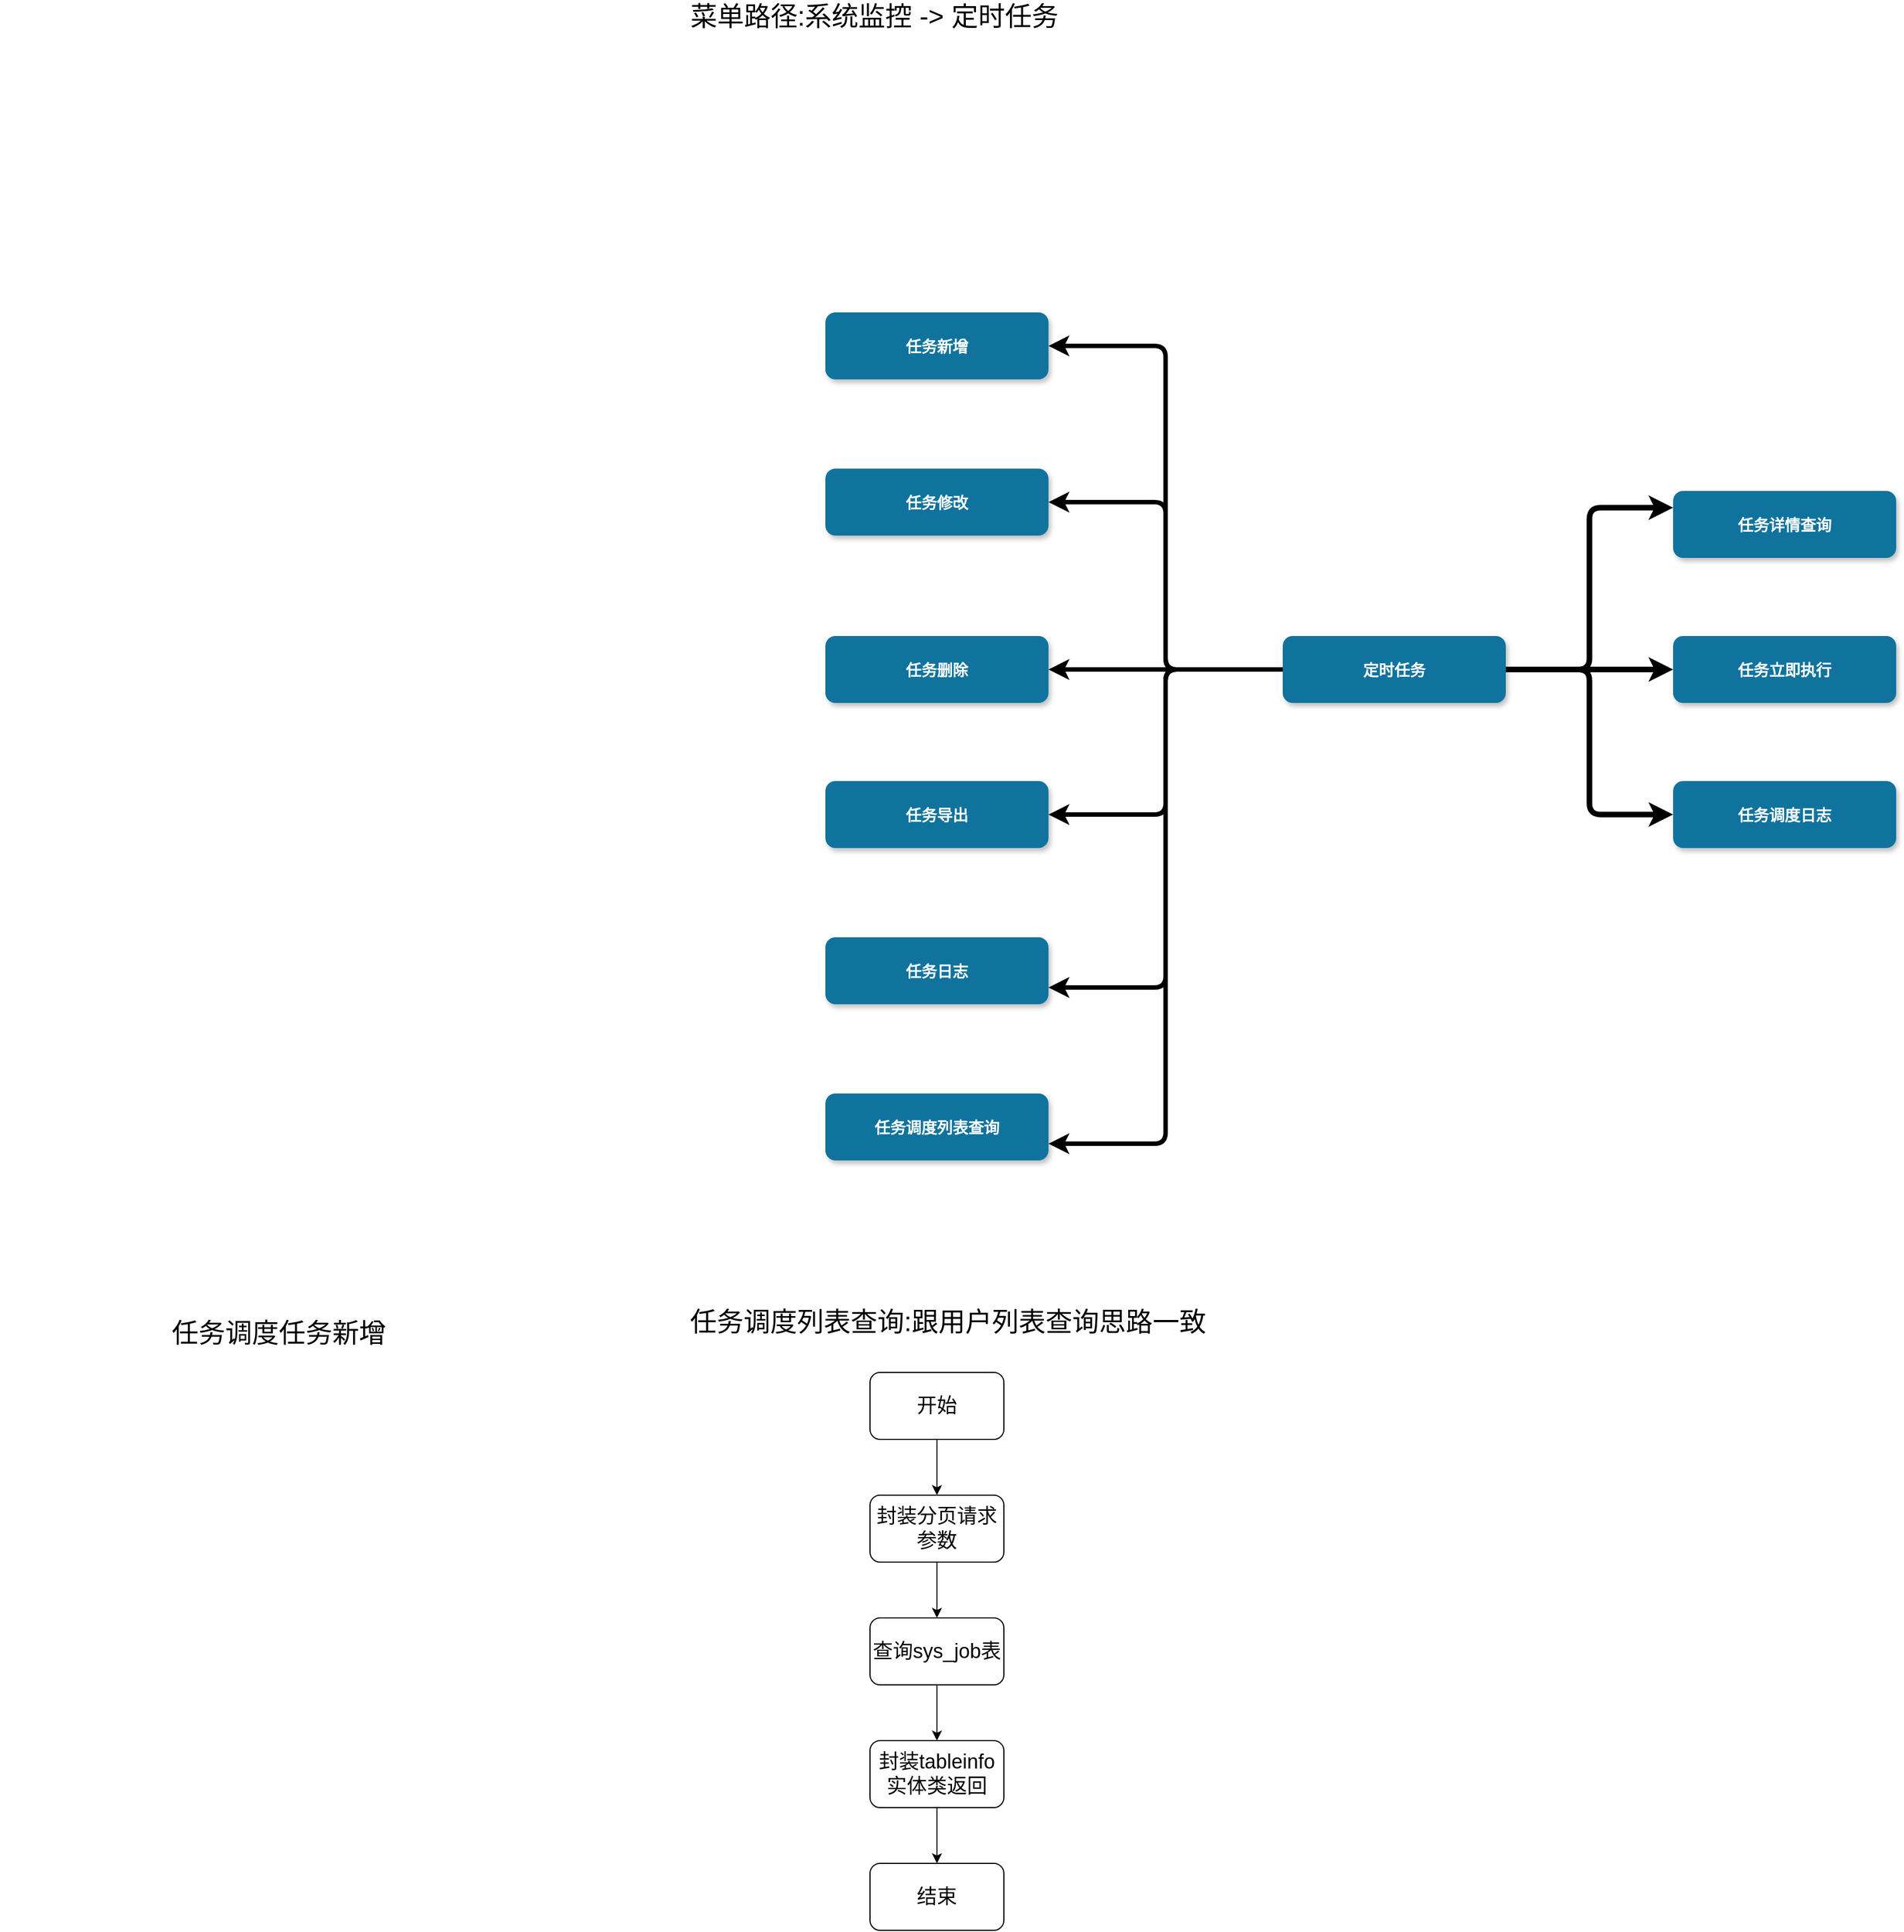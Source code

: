<mxfile version="22.1.18" type="github">
  <diagram name="Page-1" id="97916047-d0de-89f5-080d-49f4d83e522f">
    <mxGraphModel dx="2707.5" dy="530" grid="1" gridSize="10" guides="1" tooltips="1" connect="1" arrows="1" fold="1" page="1" pageScale="1.5" pageWidth="1169" pageHeight="827" background="none" math="0" shadow="0">
      <root>
        <mxCell id="0" />
        <mxCell id="1" parent="0" />
        <mxCell id="1TeMrzMztlhKdg8nWNHm-63" style="edgeStyle=orthogonalEdgeStyle;rounded=1;orthogonalLoop=1;jettySize=auto;html=1;entryX=1;entryY=0.5;entryDx=0;entryDy=0;strokeWidth=4;curved=0;" parent="1" source="2" target="4" edge="1">
          <mxGeometry relative="1" as="geometry" />
        </mxCell>
        <mxCell id="1TeMrzMztlhKdg8nWNHm-64" style="edgeStyle=orthogonalEdgeStyle;rounded=1;orthogonalLoop=1;jettySize=auto;html=1;entryX=1;entryY=0.5;entryDx=0;entryDy=0;strokeWidth=4;curved=0;" parent="1" source="2" target="5" edge="1">
          <mxGeometry relative="1" as="geometry" />
        </mxCell>
        <mxCell id="1TeMrzMztlhKdg8nWNHm-65" style="edgeStyle=orthogonalEdgeStyle;rounded=1;orthogonalLoop=1;jettySize=auto;html=1;entryX=1;entryY=0.5;entryDx=0;entryDy=0;strokeWidth=4;curved=0;" parent="1" source="2" target="6" edge="1">
          <mxGeometry relative="1" as="geometry" />
        </mxCell>
        <mxCell id="1TeMrzMztlhKdg8nWNHm-66" style="edgeStyle=orthogonalEdgeStyle;rounded=1;orthogonalLoop=1;jettySize=auto;html=1;entryX=1;entryY=0.5;entryDx=0;entryDy=0;strokeWidth=4;curved=0;" parent="1" source="2" target="1TeMrzMztlhKdg8nWNHm-57" edge="1">
          <mxGeometry relative="1" as="geometry" />
        </mxCell>
        <mxCell id="1TeMrzMztlhKdg8nWNHm-67" style="edgeStyle=orthogonalEdgeStyle;rounded=1;orthogonalLoop=1;jettySize=auto;html=1;entryX=1;entryY=0.75;entryDx=0;entryDy=0;strokeWidth=4;curved=0;" parent="1" source="2" target="1TeMrzMztlhKdg8nWNHm-58" edge="1">
          <mxGeometry relative="1" as="geometry" />
        </mxCell>
        <mxCell id="1TeMrzMztlhKdg8nWNHm-69" style="edgeStyle=orthogonalEdgeStyle;rounded=1;orthogonalLoop=1;jettySize=auto;html=1;curved=0;strokeWidth=5;" parent="1" source="2" target="1TeMrzMztlhKdg8nWNHm-60" edge="1">
          <mxGeometry relative="1" as="geometry" />
        </mxCell>
        <mxCell id="1TeMrzMztlhKdg8nWNHm-71" style="edgeStyle=orthogonalEdgeStyle;rounded=1;orthogonalLoop=1;jettySize=auto;html=1;entryX=0;entryY=0.25;entryDx=0;entryDy=0;curved=0;strokeWidth=5;" parent="1" source="2" target="1TeMrzMztlhKdg8nWNHm-59" edge="1">
          <mxGeometry relative="1" as="geometry" />
        </mxCell>
        <mxCell id="1TeMrzMztlhKdg8nWNHm-74" style="edgeStyle=orthogonalEdgeStyle;rounded=1;orthogonalLoop=1;jettySize=auto;html=1;entryX=0;entryY=0.5;entryDx=0;entryDy=0;curved=0;strokeWidth=5;" parent="1" source="2" target="1TeMrzMztlhKdg8nWNHm-61" edge="1">
          <mxGeometry relative="1" as="geometry" />
        </mxCell>
        <mxCell id="1TeMrzMztlhKdg8nWNHm-76" style="edgeStyle=orthogonalEdgeStyle;rounded=1;orthogonalLoop=1;jettySize=auto;html=1;entryX=1;entryY=0.75;entryDx=0;entryDy=0;strokeWidth=4;curved=0;" parent="1" source="2" target="1TeMrzMztlhKdg8nWNHm-75" edge="1">
          <mxGeometry relative="1" as="geometry" />
        </mxCell>
        <mxCell id="2" value="定时任务" style="rounded=1;fillColor=#10739E;strokeColor=none;shadow=1;gradientColor=none;fontStyle=1;fontColor=#FFFFFF;fontSize=14;" parent="1" vertex="1">
          <mxGeometry x="800" y="670" width="200" height="60" as="geometry" />
        </mxCell>
        <mxCell id="4" value="任务新增" style="rounded=1;fillColor=#10739E;strokeColor=none;shadow=1;gradientColor=none;fontStyle=1;fontColor=#FFFFFF;fontSize=14;" parent="1" vertex="1">
          <mxGeometry x="390" y="380" width="200" height="60" as="geometry" />
        </mxCell>
        <mxCell id="5" value="任务修改" style="rounded=1;fillColor=#10739E;strokeColor=none;shadow=1;gradientColor=none;fontStyle=1;fontColor=#FFFFFF;fontSize=14;" parent="1" vertex="1">
          <mxGeometry x="390" y="520" width="200" height="60" as="geometry" />
        </mxCell>
        <mxCell id="6" value="任务删除" style="rounded=1;fillColor=#10739E;strokeColor=none;shadow=1;gradientColor=none;fontStyle=1;fontColor=#FFFFFF;fontSize=14;" parent="1" vertex="1">
          <mxGeometry x="390" y="670" width="200" height="60" as="geometry" />
        </mxCell>
        <mxCell id="1TeMrzMztlhKdg8nWNHm-55" value="&lt;font style=&quot;font-size: 24px;&quot;&gt;菜单路径:系统监控 -&amp;gt; 定时任务&lt;/font&gt;" style="text;html=1;strokeColor=none;fillColor=none;align=center;verticalAlign=middle;whiteSpace=wrap;rounded=0;" parent="1" vertex="1">
          <mxGeometry x="240" y="100" width="388" height="30" as="geometry" />
        </mxCell>
        <mxCell id="1TeMrzMztlhKdg8nWNHm-57" value="任务导出" style="rounded=1;fillColor=#10739E;strokeColor=none;shadow=1;gradientColor=none;fontStyle=1;fontColor=#FFFFFF;fontSize=14;" parent="1" vertex="1">
          <mxGeometry x="390" y="800" width="200" height="60" as="geometry" />
        </mxCell>
        <mxCell id="1TeMrzMztlhKdg8nWNHm-58" value="任务日志" style="rounded=1;fillColor=#10739E;strokeColor=none;shadow=1;gradientColor=none;fontStyle=1;fontColor=#FFFFFF;fontSize=14;" parent="1" vertex="1">
          <mxGeometry x="390" y="940" width="200" height="60" as="geometry" />
        </mxCell>
        <mxCell id="1TeMrzMztlhKdg8nWNHm-59" value="任务详情查询" style="rounded=1;fillColor=#10739E;strokeColor=none;shadow=1;gradientColor=none;fontStyle=1;fontColor=#FFFFFF;fontSize=14;" parent="1" vertex="1">
          <mxGeometry x="1150" y="540" width="200" height="60" as="geometry" />
        </mxCell>
        <mxCell id="1TeMrzMztlhKdg8nWNHm-60" value="任务立即执行" style="rounded=1;fillColor=#10739E;strokeColor=none;shadow=1;gradientColor=none;fontStyle=1;fontColor=#FFFFFF;fontSize=14;" parent="1" vertex="1">
          <mxGeometry x="1150" y="670" width="200" height="60" as="geometry" />
        </mxCell>
        <mxCell id="1TeMrzMztlhKdg8nWNHm-61" value="任务调度日志" style="rounded=1;fillColor=#10739E;strokeColor=none;shadow=1;gradientColor=none;fontStyle=1;fontColor=#FFFFFF;fontSize=14;" parent="1" vertex="1">
          <mxGeometry x="1150" y="800" width="200" height="60" as="geometry" />
        </mxCell>
        <mxCell id="1TeMrzMztlhKdg8nWNHm-75" value="任务调度列表查询" style="rounded=1;fillColor=#10739E;strokeColor=none;shadow=1;gradientColor=none;fontStyle=1;fontColor=#FFFFFF;fontSize=14;" parent="1" vertex="1">
          <mxGeometry x="390" y="1080" width="200" height="60" as="geometry" />
        </mxCell>
        <mxCell id="1TeMrzMztlhKdg8nWNHm-78" value="&lt;span style=&quot;font-size: 24px;&quot;&gt;任务调度列表查询:跟用户列表查询思路一致&lt;/span&gt;" style="text;html=1;strokeColor=none;fillColor=none;align=center;verticalAlign=middle;whiteSpace=wrap;rounded=0;" parent="1" vertex="1">
          <mxGeometry x="250" y="1270" width="500" height="30" as="geometry" />
        </mxCell>
        <mxCell id="1TeMrzMztlhKdg8nWNHm-85" style="edgeStyle=orthogonalEdgeStyle;rounded=0;orthogonalLoop=1;jettySize=auto;html=1;" parent="1" source="1TeMrzMztlhKdg8nWNHm-79" target="1TeMrzMztlhKdg8nWNHm-81" edge="1">
          <mxGeometry relative="1" as="geometry" />
        </mxCell>
        <mxCell id="1TeMrzMztlhKdg8nWNHm-79" value="&lt;font style=&quot;font-size: 18px;&quot;&gt;开始&lt;/font&gt;" style="rounded=1;whiteSpace=wrap;html=1;" parent="1" vertex="1">
          <mxGeometry x="430" y="1330" width="120" height="60" as="geometry" />
        </mxCell>
        <mxCell id="1TeMrzMztlhKdg8nWNHm-86" style="edgeStyle=orthogonalEdgeStyle;rounded=0;orthogonalLoop=1;jettySize=auto;html=1;entryX=0.5;entryY=0;entryDx=0;entryDy=0;" parent="1" source="1TeMrzMztlhKdg8nWNHm-81" target="1TeMrzMztlhKdg8nWNHm-82" edge="1">
          <mxGeometry relative="1" as="geometry" />
        </mxCell>
        <mxCell id="1TeMrzMztlhKdg8nWNHm-81" value="&lt;font style=&quot;font-size: 18px;&quot;&gt;封装分页请求参数&lt;/font&gt;" style="rounded=1;whiteSpace=wrap;html=1;" parent="1" vertex="1">
          <mxGeometry x="430" y="1440" width="120" height="60" as="geometry" />
        </mxCell>
        <mxCell id="1TeMrzMztlhKdg8nWNHm-87" style="edgeStyle=orthogonalEdgeStyle;rounded=0;orthogonalLoop=1;jettySize=auto;html=1;entryX=0.5;entryY=0;entryDx=0;entryDy=0;" parent="1" source="1TeMrzMztlhKdg8nWNHm-82" target="1TeMrzMztlhKdg8nWNHm-83" edge="1">
          <mxGeometry relative="1" as="geometry" />
        </mxCell>
        <mxCell id="1TeMrzMztlhKdg8nWNHm-82" value="&lt;span style=&quot;font-size: 18px;&quot;&gt;查询sys_job表&lt;/span&gt;" style="rounded=1;whiteSpace=wrap;html=1;" parent="1" vertex="1">
          <mxGeometry x="430" y="1550" width="120" height="60" as="geometry" />
        </mxCell>
        <mxCell id="1TeMrzMztlhKdg8nWNHm-88" style="edgeStyle=orthogonalEdgeStyle;rounded=0;orthogonalLoop=1;jettySize=auto;html=1;entryX=0.5;entryY=0;entryDx=0;entryDy=0;" parent="1" source="1TeMrzMztlhKdg8nWNHm-83" target="1TeMrzMztlhKdg8nWNHm-84" edge="1">
          <mxGeometry relative="1" as="geometry" />
        </mxCell>
        <mxCell id="1TeMrzMztlhKdg8nWNHm-83" value="&lt;span style=&quot;font-size: 18px;&quot;&gt;封装tableinfo实体类返回&lt;/span&gt;" style="rounded=1;whiteSpace=wrap;html=1;" parent="1" vertex="1">
          <mxGeometry x="430" y="1660" width="120" height="60" as="geometry" />
        </mxCell>
        <mxCell id="1TeMrzMztlhKdg8nWNHm-84" value="&lt;span style=&quot;font-size: 18px;&quot;&gt;结束&lt;/span&gt;" style="rounded=1;whiteSpace=wrap;html=1;" parent="1" vertex="1">
          <mxGeometry x="430" y="1770" width="120" height="60" as="geometry" />
        </mxCell>
        <mxCell id="1TeMrzMztlhKdg8nWNHm-89" value="&lt;span style=&quot;font-size: 24px;&quot;&gt;任务调度任务新增&lt;/span&gt;" style="text;html=1;strokeColor=none;fillColor=none;align=center;verticalAlign=middle;whiteSpace=wrap;rounded=0;" parent="1" vertex="1">
          <mxGeometry x="-350" y="1280" width="500" height="30" as="geometry" />
        </mxCell>
      </root>
    </mxGraphModel>
  </diagram>
</mxfile>
